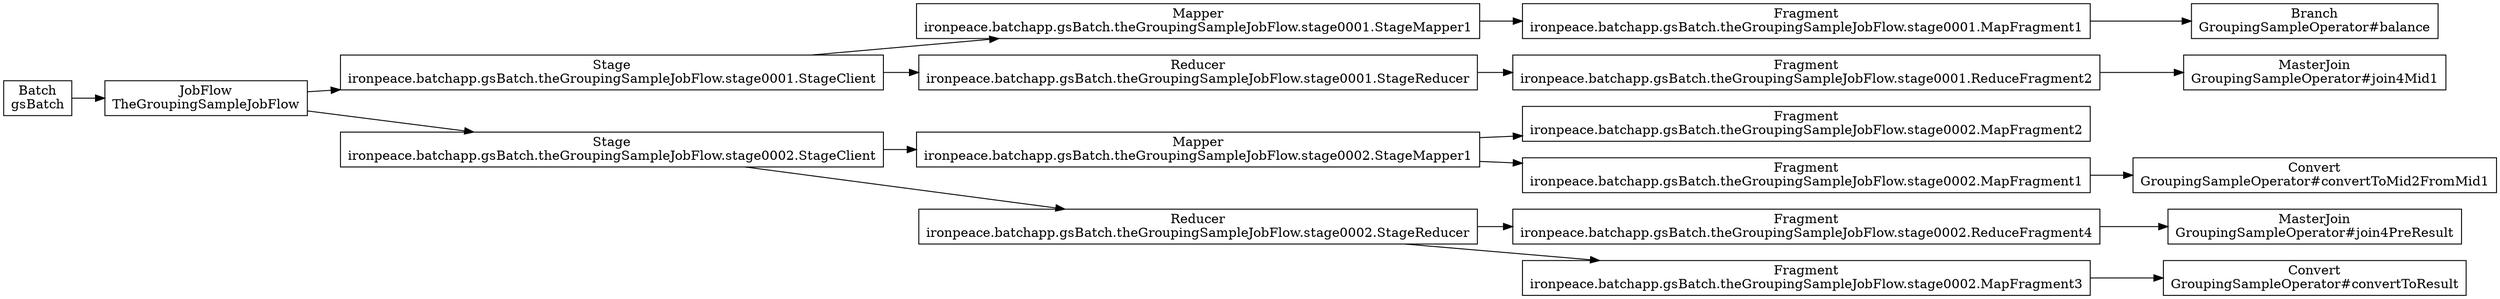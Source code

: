 digraph {
    rankdir = LR;
    "5b1bee17-2a99-493a-9d95-ba13bf623989" [shape=box, label="Batch\ngsBatch"];
    "1215aa84-78b7-4d29-903c-54585795d3cf" [shape=box, label="JobFlow\nTheGroupingSampleJobFlow"];
    "67e13586-2cf7-4008-9726-f52e60b1db41" [shape=box, label="Stage\nironpeace.batchapp.gsBatch.theGroupingSampleJobFlow.stage0001.StageClient"];
    "bf498c6f-d749-45e1-a60f-a0b4713a77e3" [shape=box, label="Mapper\nironpeace.batchapp.gsBatch.theGroupingSampleJobFlow.stage0001.StageMapper1"];
    "67e13586-2cf7-4008-9726-f52e60b1db41" -> "bf498c6f-d749-45e1-a60f-a0b4713a77e3";
    "91552e96-2847-4251-8db4-43fe1a51b884" [shape=box, label="Fragment\nironpeace.batchapp.gsBatch.theGroupingSampleJobFlow.stage0001.MapFragment1"];
    "9e633506-0f31-4b12-82bd-a2f83bdc2730" [shape=box, label="Branch\nGroupingSampleOperator#balance"];
    "91552e96-2847-4251-8db4-43fe1a51b884" -> "9e633506-0f31-4b12-82bd-a2f83bdc2730";
    "bf498c6f-d749-45e1-a60f-a0b4713a77e3" -> "91552e96-2847-4251-8db4-43fe1a51b884";
    "bb8d7ee6-f210-43c5-90eb-be3872d407e9" [shape=box, label="Reducer\nironpeace.batchapp.gsBatch.theGroupingSampleJobFlow.stage0001.StageReducer"];
    "67e13586-2cf7-4008-9726-f52e60b1db41" -> "bb8d7ee6-f210-43c5-90eb-be3872d407e9";
    "902ffb63-34c9-4812-aa97-f585fb44a6d4" [shape=box, label="Fragment\nironpeace.batchapp.gsBatch.theGroupingSampleJobFlow.stage0001.ReduceFragment2"];
    "d4647a8d-f867-4d8b-9d77-c28e57400207" [shape=box, label="MasterJoin\nGroupingSampleOperator#join4Mid1"];
    "902ffb63-34c9-4812-aa97-f585fb44a6d4" -> "d4647a8d-f867-4d8b-9d77-c28e57400207";
    "bb8d7ee6-f210-43c5-90eb-be3872d407e9" -> "902ffb63-34c9-4812-aa97-f585fb44a6d4";
    "1215aa84-78b7-4d29-903c-54585795d3cf" -> "67e13586-2cf7-4008-9726-f52e60b1db41";
    "110c04f9-37c4-413f-ae96-e4ba7d1a6e1f" [shape=box, label="Stage\nironpeace.batchapp.gsBatch.theGroupingSampleJobFlow.stage0002.StageClient"];
    "05bbb2c1-6742-4d0b-9368-2c536bc554c4" [shape=box, label="Mapper\nironpeace.batchapp.gsBatch.theGroupingSampleJobFlow.stage0002.StageMapper1"];
    "110c04f9-37c4-413f-ae96-e4ba7d1a6e1f" -> "05bbb2c1-6742-4d0b-9368-2c536bc554c4";
    "411f49a2-dc68-4649-9ae2-2a13cef2b354" [shape=box, label="Fragment\nironpeace.batchapp.gsBatch.theGroupingSampleJobFlow.stage0002.MapFragment2"];
    "05bbb2c1-6742-4d0b-9368-2c536bc554c4" -> "411f49a2-dc68-4649-9ae2-2a13cef2b354";
    "6b0c18a0-d51f-4290-94fb-7dbdbb2c2096" [shape=box, label="Fragment\nironpeace.batchapp.gsBatch.theGroupingSampleJobFlow.stage0002.MapFragment1"];
    "7bb27f8a-98dd-4b91-9527-49f9e79b1d2b" [shape=box, label="Convert\nGroupingSampleOperator#convertToMid2FromMid1"];
    "6b0c18a0-d51f-4290-94fb-7dbdbb2c2096" -> "7bb27f8a-98dd-4b91-9527-49f9e79b1d2b";
    "05bbb2c1-6742-4d0b-9368-2c536bc554c4" -> "6b0c18a0-d51f-4290-94fb-7dbdbb2c2096";
    "e6a03bb4-ef8b-4693-a4af-e5d295f3dc14" [shape=box, label="Reducer\nironpeace.batchapp.gsBatch.theGroupingSampleJobFlow.stage0002.StageReducer"];
    "110c04f9-37c4-413f-ae96-e4ba7d1a6e1f" -> "e6a03bb4-ef8b-4693-a4af-e5d295f3dc14";
    "3caa6eb3-c059-4348-beae-2fbed73e154a" [shape=box, label="Fragment\nironpeace.batchapp.gsBatch.theGroupingSampleJobFlow.stage0002.ReduceFragment4"];
    "5c2a7b6b-e1f6-400f-8eb9-88c02d5f7b38" [shape=box, label="MasterJoin\nGroupingSampleOperator#join4PreResult"];
    "3caa6eb3-c059-4348-beae-2fbed73e154a" -> "5c2a7b6b-e1f6-400f-8eb9-88c02d5f7b38";
    "e6a03bb4-ef8b-4693-a4af-e5d295f3dc14" -> "3caa6eb3-c059-4348-beae-2fbed73e154a";
    "943d5c18-7d7b-4e0e-8eec-61d37ce3089b" [shape=box, label="Fragment\nironpeace.batchapp.gsBatch.theGroupingSampleJobFlow.stage0002.MapFragment3"];
    "fb25f324-b84e-46ae-bd47-b15618140052" [shape=box, label="Convert\nGroupingSampleOperator#convertToResult"];
    "943d5c18-7d7b-4e0e-8eec-61d37ce3089b" -> "fb25f324-b84e-46ae-bd47-b15618140052";
    "e6a03bb4-ef8b-4693-a4af-e5d295f3dc14" -> "943d5c18-7d7b-4e0e-8eec-61d37ce3089b";
    "1215aa84-78b7-4d29-903c-54585795d3cf" -> "110c04f9-37c4-413f-ae96-e4ba7d1a6e1f";
    "5b1bee17-2a99-493a-9d95-ba13bf623989" -> "1215aa84-78b7-4d29-903c-54585795d3cf";
}
